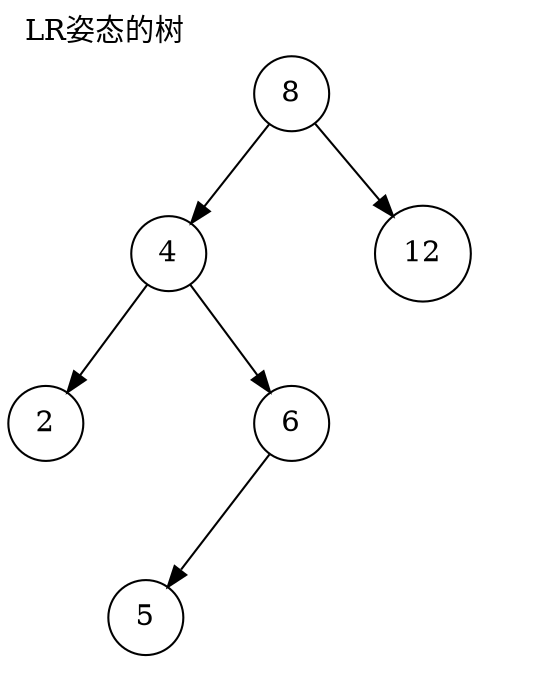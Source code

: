 digraph g{
node[shape=circle];
labeljust=l;
labelloc=t;
label="LR姿态的树"
n0[label=8];
n1[label=4];
n0->n1;
n2[label=2];
n1->n2;
n3[style=invis];
n1->n3[style=invis];
n4[label=6];
n1->n4;
n101[label=5];
n4->n101;
n102[style=invis];
n103[style=invis];
n4->n102[style=invis];
n4->n103[style=invis];

n5[style=invis];
n0->n5[style=invis];
n6[label=12];
n0->n6;
}
